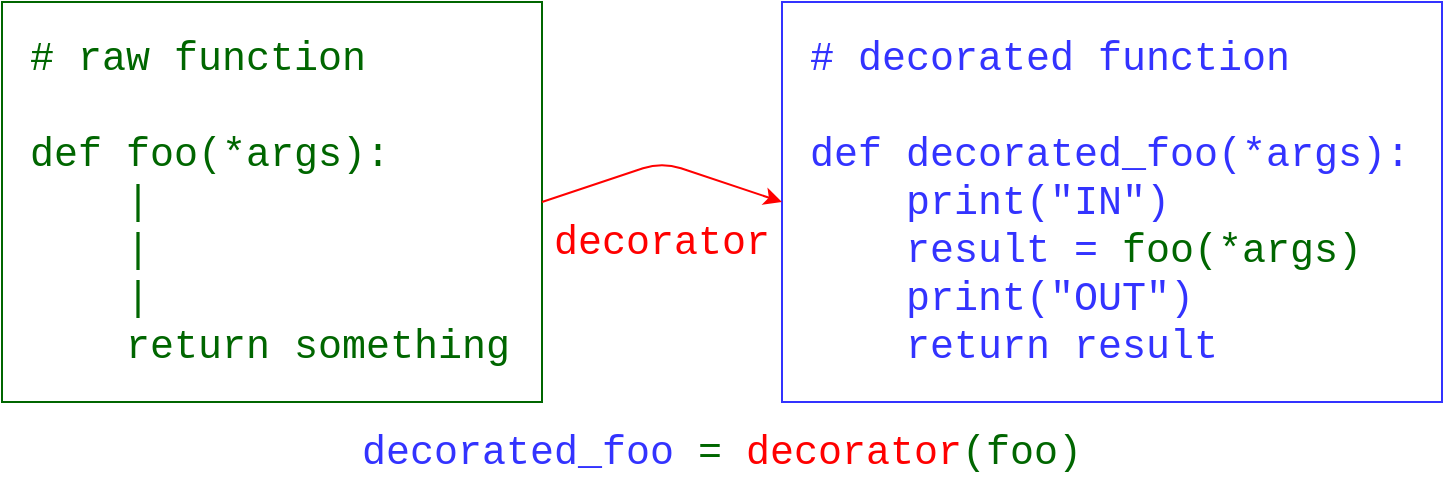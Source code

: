 <mxfile>
    <diagram id="ilW4iNarMf_ycaWCBr6j" name="Page-1">
        <mxGraphModel dx="905" dy="648" grid="1" gridSize="10" guides="1" tooltips="1" connect="1" arrows="1" fold="1" page="1" pageScale="1" pageWidth="827" pageHeight="1169" math="0" shadow="0">
            <root>
                <mxCell id="0"/>
                <mxCell id="1" parent="0"/>
                <mxCell id="2" value="&lt;font style=&quot;font-size: 20px;&quot; color=&quot;#006600&quot; face=&quot;Courier New&quot;&gt;&amp;nbsp;# raw function&lt;br&gt;&amp;nbsp;&lt;br&gt;&amp;nbsp;def foo(*args):&lt;br&gt;&amp;nbsp; &amp;nbsp; &amp;nbsp;|&lt;br&gt;&amp;nbsp; &amp;nbsp; &amp;nbsp;|&lt;br&gt;&amp;nbsp; &amp;nbsp; &amp;nbsp;|&lt;br&gt;&amp;nbsp; &amp;nbsp; &amp;nbsp;return something&lt;/font&gt;" style="rounded=0;whiteSpace=wrap;html=1;align=left;strokeColor=#006600;" vertex="1" parent="1">
                    <mxGeometry x="80" y="80" width="270" height="200" as="geometry"/>
                </mxCell>
                <mxCell id="3" value="&lt;font color=&quot;#3333ff&quot; style=&quot;font-size: 20px;&quot; face=&quot;Courier New&quot;&gt;&amp;nbsp;# decorated function&lt;br&gt;&amp;nbsp;&lt;br&gt;&amp;nbsp;def decorated_foo(*args):&lt;br&gt;&amp;nbsp; &amp;nbsp; &amp;nbsp;print(&quot;IN&quot;)&lt;br&gt;&amp;nbsp; &amp;nbsp; &amp;nbsp;result = &lt;/font&gt;&lt;font style=&quot;font-size: 20px;&quot; face=&quot;Courier New&quot;&gt;&lt;font color=&quot;#006600&quot;&gt;foo(*args)&lt;/font&gt;&lt;br&gt;&lt;font color=&quot;#3333ff&quot;&gt;&amp;nbsp; &amp;nbsp; &amp;nbsp;print(&quot;OUT&quot;)&lt;/font&gt;&lt;br&gt;&lt;font color=&quot;#3333ff&quot;&gt;&amp;nbsp; &amp;nbsp; &amp;nbsp;return result&lt;/font&gt;&lt;/font&gt;" style="rounded=0;whiteSpace=wrap;html=1;align=left;strokeColor=#3333FF;" vertex="1" parent="1">
                    <mxGeometry x="470" y="80" width="330" height="200" as="geometry"/>
                </mxCell>
                <mxCell id="9" value="" style="endArrow=classic;html=1;fontFamily=Courier New;fontSize=20;fontColor=#3333FF;exitX=1;exitY=0;exitDx=0;exitDy=0;entryX=0;entryY=0;entryDx=0;entryDy=0;strokeColor=#FF0000;" edge="1" parent="1">
                    <mxGeometry width="50" height="50" relative="1" as="geometry">
                        <mxPoint x="350" y="180" as="sourcePoint"/>
                        <mxPoint x="470" y="180" as="targetPoint"/>
                        <Array as="points">
                            <mxPoint x="410" y="160"/>
                        </Array>
                    </mxGeometry>
                </mxCell>
                <mxCell id="10" value="&lt;font color=&quot;#ff0000&quot;&gt;decorator&lt;/font&gt;" style="text;html=1;strokeColor=none;fillColor=none;align=center;verticalAlign=middle;whiteSpace=wrap;rounded=0;fontFamily=Courier New;fontSize=20;fontColor=#3333FF;" vertex="1" parent="1">
                    <mxGeometry x="350" y="190" width="120" height="20" as="geometry"/>
                </mxCell>
                <mxCell id="11" value="&lt;font color=&quot;#3333ff&quot;&gt;decorated_foo&lt;/font&gt; = &lt;font color=&quot;#ff0000&quot;&gt;decorator&lt;/font&gt;(foo)" style="text;html=1;strokeColor=none;fillColor=none;align=center;verticalAlign=middle;whiteSpace=wrap;rounded=0;fontFamily=Courier New;fontSize=20;fontColor=#006600;" vertex="1" parent="1">
                    <mxGeometry x="240" y="290" width="400" height="30" as="geometry"/>
                </mxCell>
            </root>
        </mxGraphModel>
    </diagram>
</mxfile>